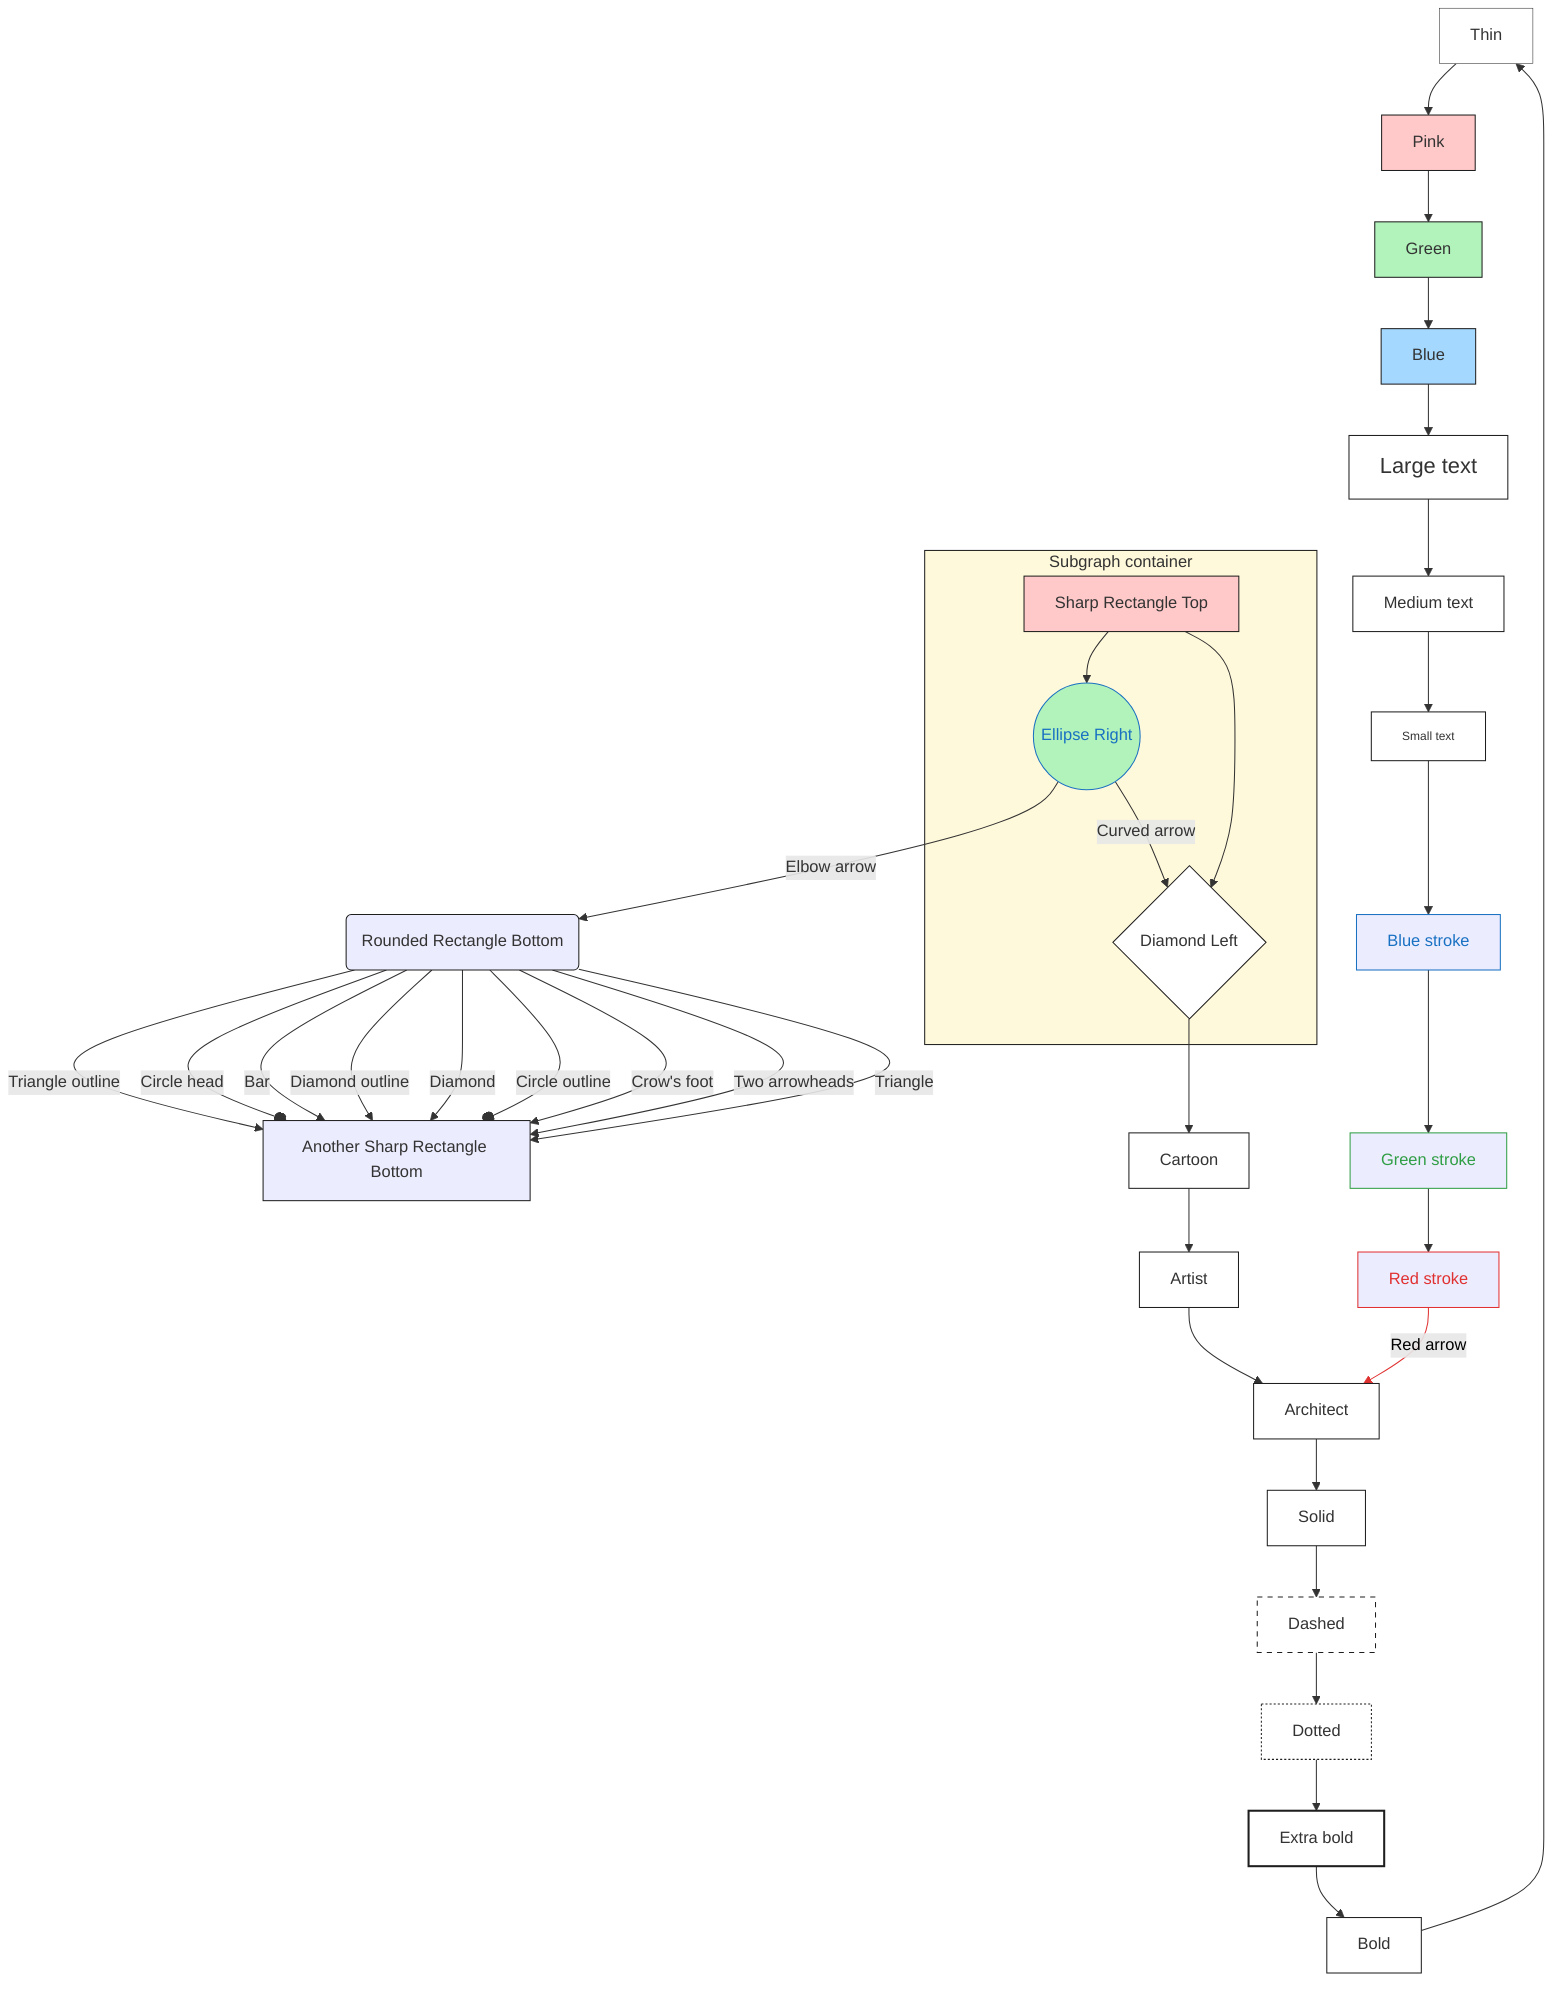 flowchart TD
N10["Thin"]
N18["Cartoon"]
N5["Dashed"]
N17["Artist"]
N9["Extra bold"]
N8["Bold"]
N19["Architect"]
N11["Green"]
N4("Rounded Rectangle Bottom")
N15["Blue stroke"]
N22["Large text"]
N6["Dotted"]
N7["Solid"]
subgraph N0 ["Subgraph container"]
  N3(("Ellipse Right"))
  N1["Sharp Rectangle Top"]
  N2{"Diamond Left"}
end
N20["Another Sharp Rectangle Bottom"]
N21["Medium text"]
N16["Red stroke"]
N14["Green stroke"]
N13["Pink"]
N23["Small text"]
N12["Blue"]
N18 --> N17
N17 --> N19
N19 --> N7
N7 --> N5
N5 --> N6
N6 --> N9
N9 --> N8
N8 --> N10
N10 --> N13
N13 --> N11
N11 --> N12
N23 --> N15
N15 --> N14
N14 --> N16
N1 --> N3
N3 -->|"Elbow arrow"| N4
N3 -->|"Curved arrow"| N2
N1 --> N2
N2 --> N18
N4 -->|"Triangle outline"| N20
N4 --o|"Circle head"| N20
N4 -->|"Bar"| N20
N4 -->|"Diamond outline"| N20
N4 -->|"Diamond"| N20
N4 --o|"Circle outline"| N20
N4 -->|"Crow's foot"| N20
N16 -->|"Red arrow"| N19
N4 -->|"Two arrowheads"| N20
N4 -->|"Triangle"| N20
N22 --> N21
N21 --> N23
N12 --> N22
style N10 stroke:#1e1e1e,stroke-width:0.5,fill:#ffffff;
style N18 stroke:#1e1e1e,fill:#ffffff;
style N5 stroke-dasharray: 5 5,stroke:#1e1e1e,fill:#ffffff;
style N3 stroke:#1971c2,fill:#b2f2bb,color:#1971c2;
style N1 stroke:#1e1e1e,fill:#ffc9c9;
style N17 stroke:#1e1e1e,fill:#ffffff;
style N9 stroke:#1e1e1e,stroke-width:2,fill:#ffffff;
style N8 stroke:#1e1e1e,fill:#ffffff;
style N19 stroke:#1e1e1e,fill:#ffffff;
style N11 stroke:#1e1e1e,fill:#b2f2bb;
style N4 stroke:#1e1e1e;
style N15 stroke:#1971c2,color:#1971c2;
style N2 stroke:#1e1e1e,fill:#ffffff;
style N22 stroke:#1e1e1e,fill:#ffffff,font-size:110%;
style N6 stroke-dasharray: 2 2,stroke:#1e1e1e,fill:#ffffff;
style N7 stroke:#1e1e1e,fill:#ffffff;
style N0 stroke:#1e1e1e,fill:#fff9db;
style N20 stroke:#1e1e1e;
style N21 stroke:#1e1e1e,fill:#ffffff;
style N16 stroke:#e03131,color:#e03131;
style N14 stroke:#2f9e44,color:#2f9e44;
style N13 stroke:#1e1e1e,fill:#ffc9c9;
style N23 stroke:#1e1e1e,fill:#ffffff,font-size:90%;
style N12 stroke:#1e1e1e,fill:#a5d8ff;
linkStyle 26 stroke:#e03131,color:black;